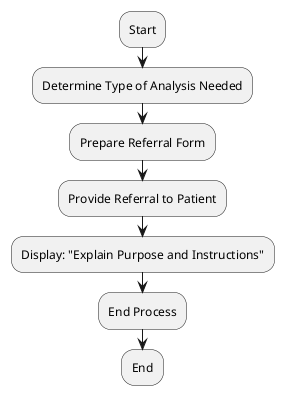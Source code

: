 @startuml Issuing a Referral For Analysis
:Start;
:Determine Type of Analysis Needed;
:Prepare Referral Form;
:Provide Referral to Patient;
:Display: "Explain Purpose and Instructions";
:End Process;
:End;
@enduml